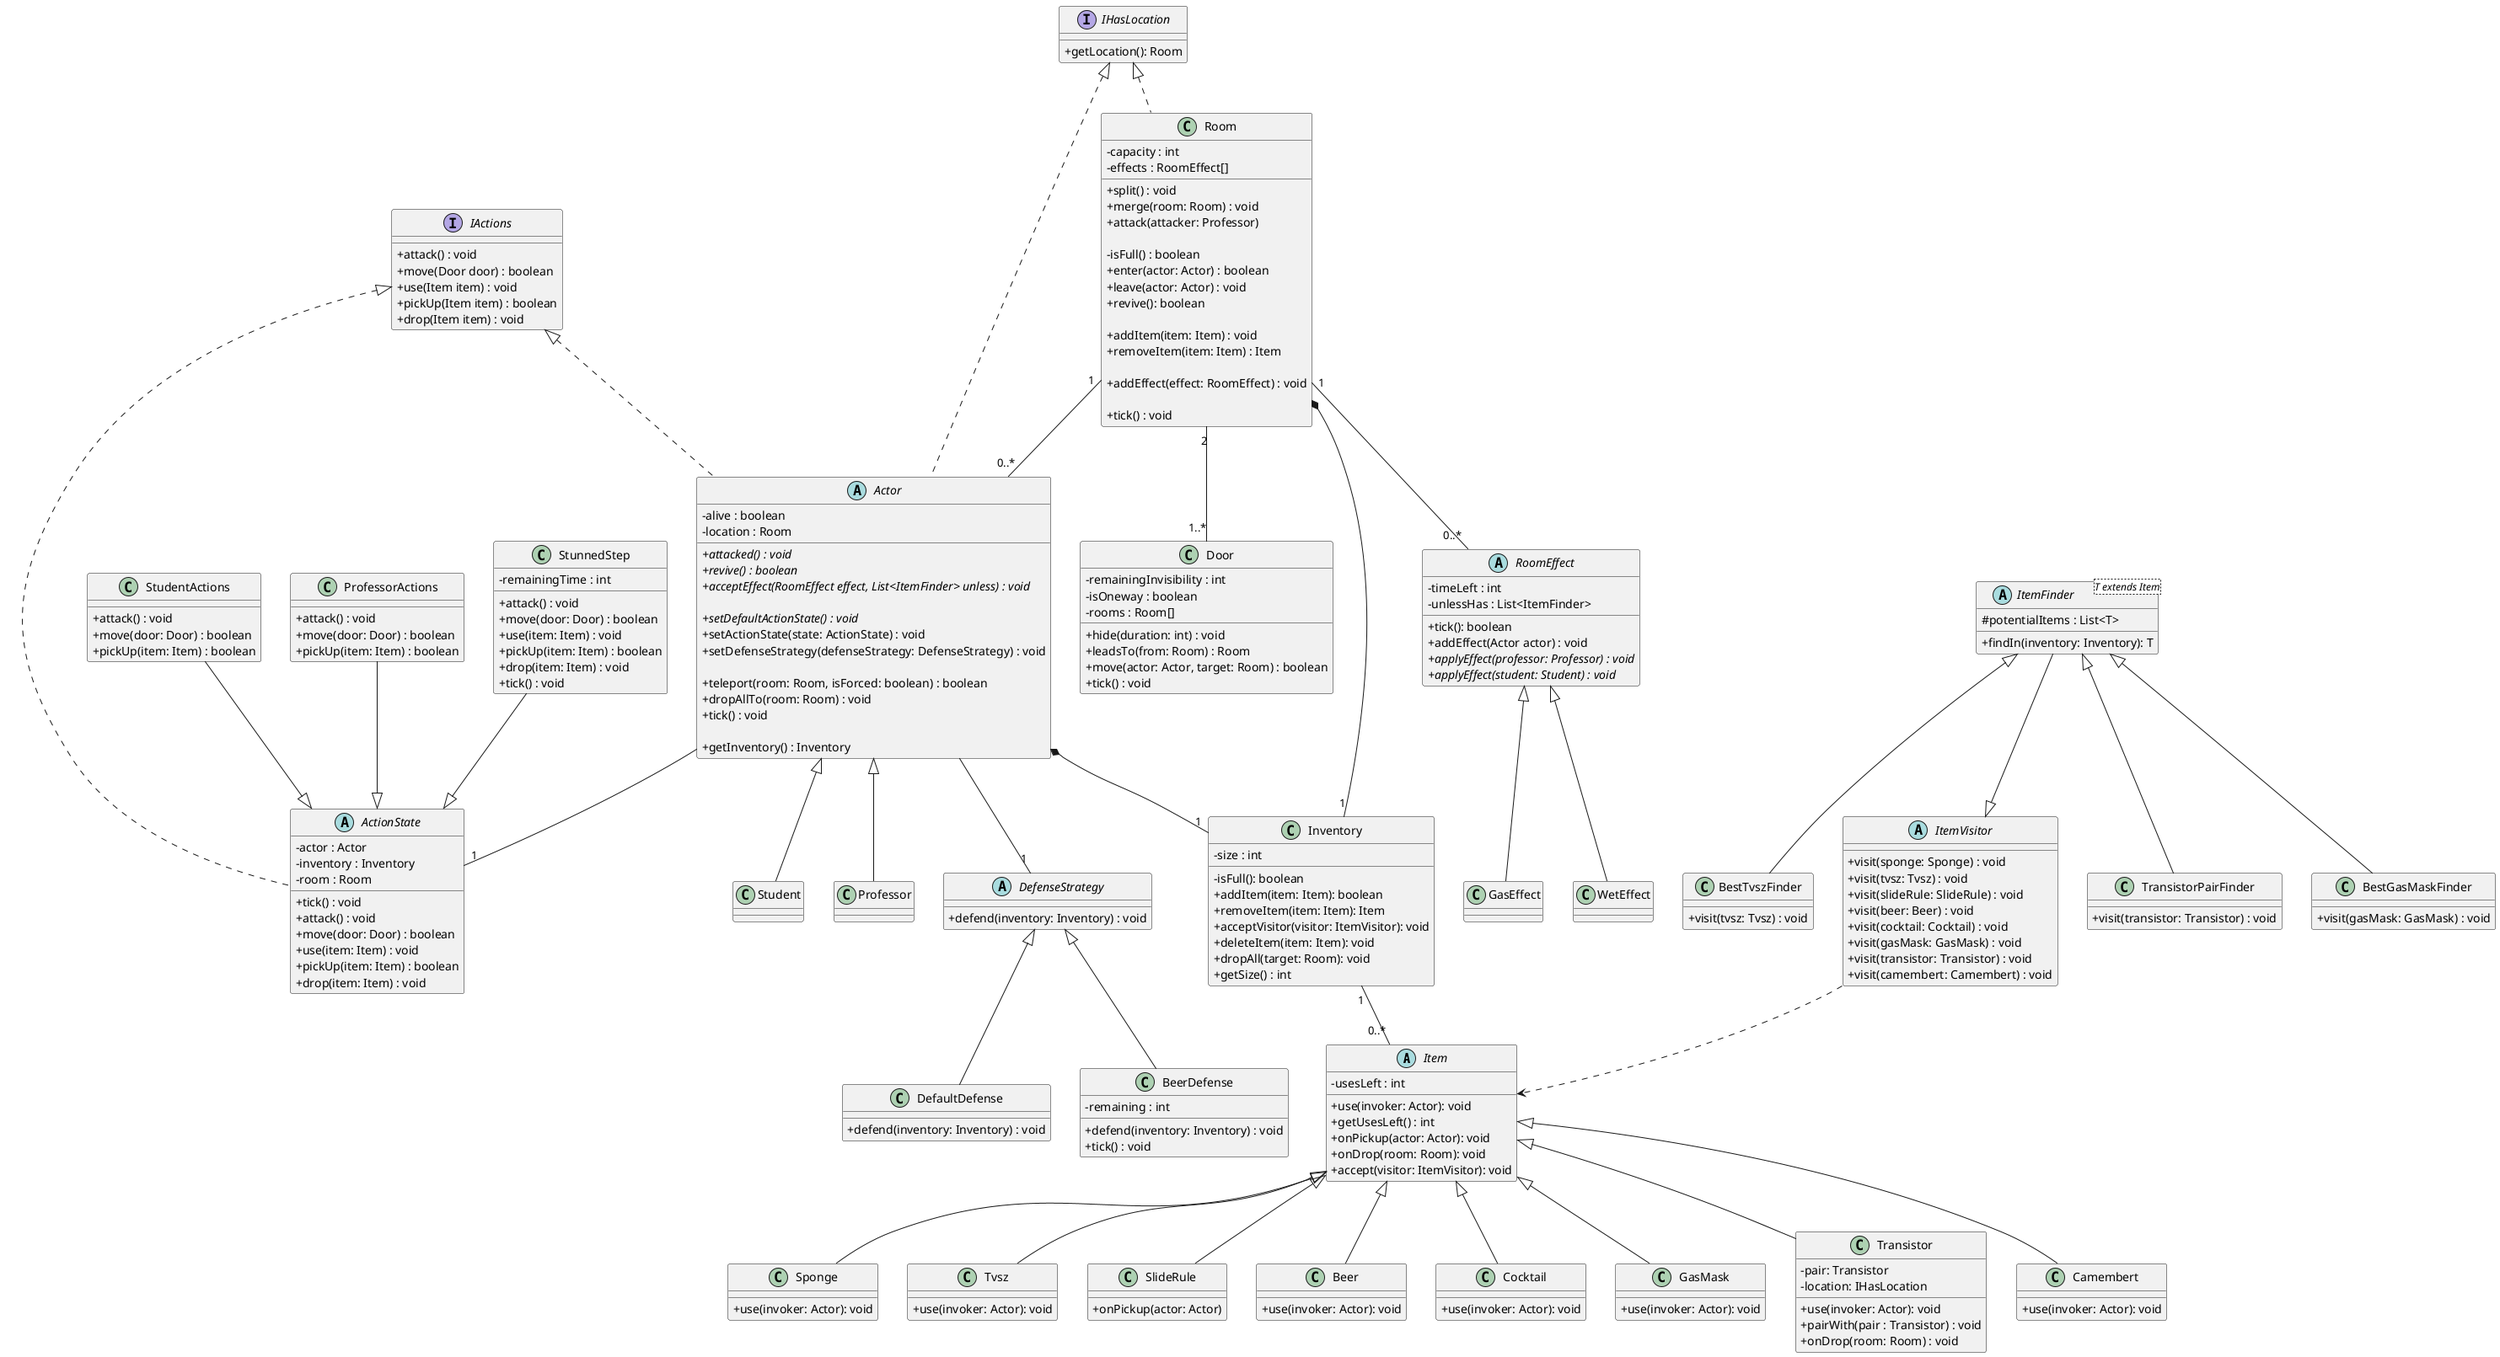 @startuml classDiagram
skinparam classAttributeIconSize 0

'Items --------------------------------------------
abstract class Item {
    - usesLeft : int
    + use(invoker: Actor): void
    + getUsesLeft() : int
    + onPickup(actor: Actor): void
    + onDrop(room: Room): void
    + accept(visitor: ItemVisitor): void
}

class Sponge {
    + use(invoker: Actor): void
}

class Tvsz {
    + use(invoker: Actor): void
}

class SlideRule {
    + onPickup(actor: Actor)
}

class Beer {
    + use(invoker: Actor): void
}

class Cocktail {
    + use(invoker: Actor): void
}

class GasMask {
    + use(invoker: Actor): void
}

class Transistor {
    - pair: Transistor
    - location: IHasLocation
    + use(invoker: Actor): void
    + pairWith(pair : Transistor) : void
    + onDrop(room: Room) : void
}

class Camembert {
    + use(invoker: Actor): void
}

Item <|-- Sponge
Item <|-- Tvsz
Item <|-- SlideRule
Item <|-- Beer
Item <|-- Cocktail
Item <|-- GasMask
Item <|-- Transistor
Item <|-- Camembert

'Inventory ----------------------------------------
class Inventory {
    - size : int

    - isFull(): boolean
    + addItem(item: Item): boolean
    + removeItem(item: Item): Item
    + acceptVisitor(visitor: ItemVisitor): void
    + deleteItem(item: Item): void
    + dropAll(target: Room): void
    + getSize() : int
}

/' 
itt a remove és a delete összevonható lenne egy 
removeItem(Item item, boolean shouldDelete)-re
'/

Inventory "1" -- "0..*" Item

' azért asszociáció, mivel ettől még az item-nek van egyedi léte

Actor *--"1" Inventory
Room *-- "1" Inventory

'Character ----------------------------------------

abstract class Actor {
    - alive : boolean
    - location : Room

    + {abstract} attacked() : void
    + {abstract} revive() : boolean
    + {abstract} acceptEffect(RoomEffect effect, List<ItemFinder> unless) : void

    + {abstract}setDefaultActionState() : void
    + setActionState(state: ActionState) : void
    + setDefenseStrategy(defenseStrategy: DefenseStrategy) : void

    + teleport(room: Room, isForced: boolean) : boolean
    + dropAllTo(room: Room) : void
    + tick() : void

    + getInventory() : Inventory
}

Actor -- "1" ActionState
Actor -- "1" DefenseStrategy

class Student {
}

Actor <|-- Student

class Professor {
}

Actor <|-- Professor

'ez egy kísérleti dolog - szedd ki, ha nem tetszik

'Room ---------------------------------------------

class Room {
    - capacity : int
    - effects : RoomEffect[]

    + split() : void
    + merge(room: Room) : void
    + attack(attacker: Professor)
    
    - isFull() : boolean
    + enter(actor: Actor) : boolean
    + leave(actor: Actor) : void
    + revive(): boolean

    + addItem(item: Item) : void
    + removeItem(item: Item) : Item

    + addEffect(effect: RoomEffect) : void

    + tick() : void
}

/'
az egyirányú ajtók merge-nél eltűnnek, ha a két szoba 
között voltak?
'/

/' 
hogyan is fogjuk értesíteni a bennlévő professort, ha 
egy hallgató belép?
'/

class Door {
    - remainingInvisibility : int
    - isOneway : boolean
    - rooms : Room[]

    + hide(duration: int) : void
    + leadsTo(from: Room) : Room
    + move(actor: Actor, target: Room) : boolean
    + tick() : void
}

Room "1" -- "0..*" Actor 
Room "2" -- "1..*" Door
Room "1" -- "0..*" RoomEffect

interface IHasLocation {
    + getLocation(): Room
}

IHasLocation <|.. Room
IHasLocation <|.. Actor

'Effect -------------------------------------------
abstract class RoomEffect {
    - timeLeft : int
    - unlessHas : List<ItemFinder>
    + tick(): boolean
    + addEffect(Actor actor) : void
    + {abstract} applyEffect(professor: Professor) : void
    + {abstract} applyEffect(student: Student) : void
}
' tick returns false when the effect expires

RoomEffect <|-- WetEffect
RoomEffect <|-- GasEffect

class WetEffect {
}

class GasEffect {
}

'State --------------------------------------------
interface IActions {
    + attack() : void
    + move(Door door) : boolean
    + use(Item item) : void
    + pickUp(Item item) : boolean
    + drop(Item item) : void
}

IActions <|.. Actor
IActions <|.. ActionState

abstract class ActionState {
    - actor : Actor
    - inventory : Inventory
    - room : Room
    + tick() : void
    + attack() : void
    + move(door: Door) : boolean
    + use(item: Item) : void
    + pickUp(item: Item) : boolean
    + drop(item: Item) : void
}

class StudentActions {
    + attack() : void
    + move(door: Door) : boolean
    + pickUp(item: Item) : boolean
}

StudentActions --|> ActionState

class ProfessorActions {
    + attack() : void
    + move(door: Door) : boolean
    + pickUp(item: Item) : boolean
}

ProfessorActions --|> ActionState

class StunnedStep {
    - remainingTime : int

    + attack() : void
    + move(door: Door) : boolean
    + use(item: Item) : void
    + pickUp(item: Item) : boolean
    + drop(item: Item) : void
    + tick() : void
}

StunnedStep --|> ActionState

'Strategy -----------------------------------
abstract class DefenseStrategy {
    + defend(inventory: Inventory) : void
}

class DefaultDefense {
    + defend(inventory: Inventory) : void
}

class BeerDefense {
    - remaining : int
    + defend(inventory: Inventory) : void
    + tick() : void
}

DefenseStrategy <|-- DefaultDefense
DefenseStrategy <|-- BeerDefense

'Visitors ----------------------------------------
abstract class ItemVisitor {
    + visit(sponge: Sponge) : void
    + visit(tvsz: Tvsz) : void
    + visit(slideRule: SlideRule) : void
    + visit(beer: Beer) : void
    + visit(cocktail: Cocktail) : void
    + visit(gasMask: GasMask) : void
    + visit(transistor: Transistor) : void
    + visit(camembert: Camembert) : void
}

ItemVisitor ..> Item

abstract class ItemFinder<T extends Item> {
    # potentialItems : List<T>
    + findIn(inventory: Inventory): T
}

ItemFinder --|> ItemVisitor

class TransistorPairFinder {
    + visit(transistor: Transistor) : void
}

class BestGasMaskFinder {
    + visit(gasMask: GasMask) : void
}

class BestTvszFinder {
    + visit(tvsz: Tvsz) : void
}   

ItemFinder <|-- TransistorPairFinder
ItemFinder <|-- BestGasMaskFinder
ItemFinder <|-- BestTvszFinder

@enduml